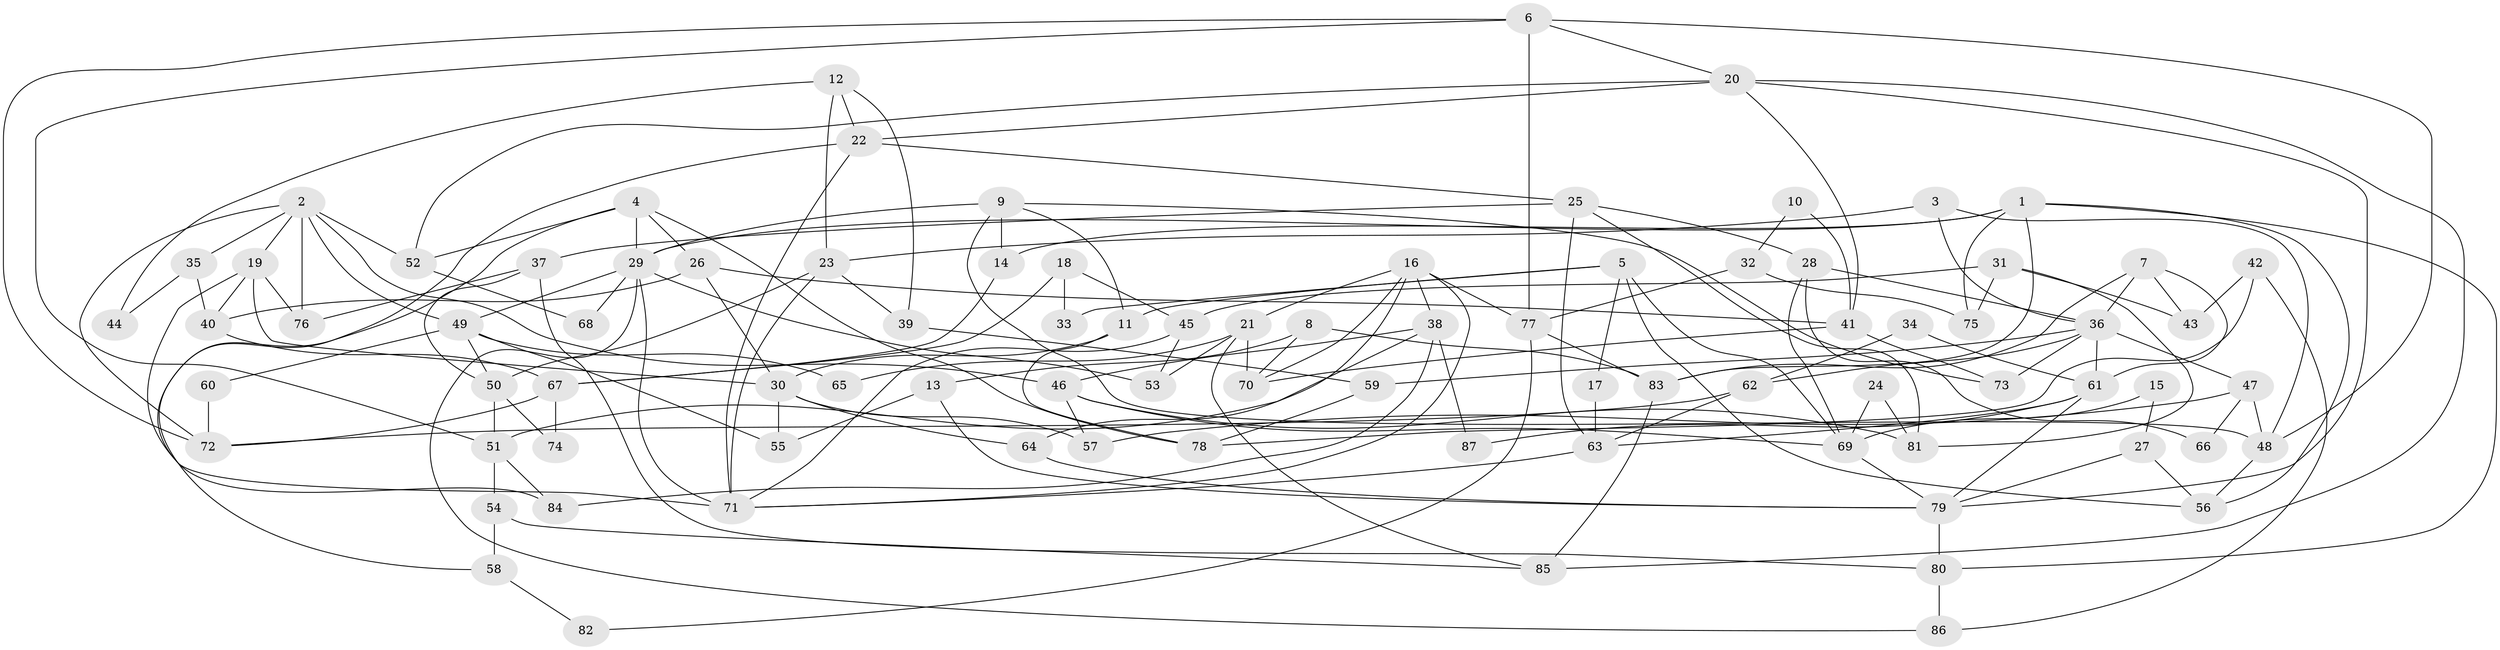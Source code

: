 // coarse degree distribution, {9: 0.05357142857142857, 11: 0.017857142857142856, 3: 0.23214285714285715, 6: 0.08928571428571429, 5: 0.16071428571428573, 8: 0.10714285714285714, 4: 0.16071428571428573, 2: 0.10714285714285714, 7: 0.07142857142857142}
// Generated by graph-tools (version 1.1) at 2025/41/03/06/25 10:41:54]
// undirected, 87 vertices, 174 edges
graph export_dot {
graph [start="1"]
  node [color=gray90,style=filled];
  1;
  2;
  3;
  4;
  5;
  6;
  7;
  8;
  9;
  10;
  11;
  12;
  13;
  14;
  15;
  16;
  17;
  18;
  19;
  20;
  21;
  22;
  23;
  24;
  25;
  26;
  27;
  28;
  29;
  30;
  31;
  32;
  33;
  34;
  35;
  36;
  37;
  38;
  39;
  40;
  41;
  42;
  43;
  44;
  45;
  46;
  47;
  48;
  49;
  50;
  51;
  52;
  53;
  54;
  55;
  56;
  57;
  58;
  59;
  60;
  61;
  62;
  63;
  64;
  65;
  66;
  67;
  68;
  69;
  70;
  71;
  72;
  73;
  74;
  75;
  76;
  77;
  78;
  79;
  80;
  81;
  82;
  83;
  84;
  85;
  86;
  87;
  1 -- 83;
  1 -- 29;
  1 -- 14;
  1 -- 56;
  1 -- 75;
  1 -- 80;
  2 -- 19;
  2 -- 49;
  2 -- 35;
  2 -- 46;
  2 -- 52;
  2 -- 72;
  2 -- 76;
  3 -- 48;
  3 -- 23;
  3 -- 36;
  4 -- 26;
  4 -- 78;
  4 -- 29;
  4 -- 52;
  4 -- 58;
  5 -- 11;
  5 -- 69;
  5 -- 17;
  5 -- 33;
  5 -- 56;
  6 -- 20;
  6 -- 48;
  6 -- 51;
  6 -- 72;
  6 -- 77;
  7 -- 61;
  7 -- 36;
  7 -- 43;
  7 -- 83;
  8 -- 83;
  8 -- 70;
  8 -- 13;
  9 -- 14;
  9 -- 48;
  9 -- 11;
  9 -- 29;
  9 -- 73;
  10 -- 41;
  10 -- 32;
  11 -- 30;
  11 -- 78;
  12 -- 22;
  12 -- 23;
  12 -- 39;
  12 -- 44;
  13 -- 55;
  13 -- 79;
  14 -- 67;
  15 -- 27;
  15 -- 69;
  16 -- 71;
  16 -- 77;
  16 -- 21;
  16 -- 38;
  16 -- 64;
  16 -- 70;
  17 -- 63;
  18 -- 67;
  18 -- 45;
  18 -- 33;
  19 -- 76;
  19 -- 71;
  19 -- 30;
  19 -- 40;
  20 -- 52;
  20 -- 79;
  20 -- 22;
  20 -- 41;
  20 -- 85;
  21 -- 70;
  21 -- 53;
  21 -- 65;
  21 -- 85;
  22 -- 25;
  22 -- 71;
  22 -- 84;
  23 -- 50;
  23 -- 71;
  23 -- 39;
  24 -- 69;
  24 -- 81;
  25 -- 81;
  25 -- 63;
  25 -- 28;
  25 -- 37;
  26 -- 30;
  26 -- 41;
  26 -- 40;
  27 -- 56;
  27 -- 79;
  28 -- 69;
  28 -- 36;
  28 -- 66;
  29 -- 49;
  29 -- 53;
  29 -- 68;
  29 -- 71;
  29 -- 86;
  30 -- 64;
  30 -- 55;
  30 -- 57;
  31 -- 45;
  31 -- 43;
  31 -- 75;
  31 -- 81;
  32 -- 75;
  32 -- 77;
  34 -- 61;
  34 -- 62;
  35 -- 40;
  35 -- 44;
  36 -- 47;
  36 -- 59;
  36 -- 61;
  36 -- 62;
  36 -- 73;
  37 -- 80;
  37 -- 50;
  37 -- 76;
  38 -- 84;
  38 -- 46;
  38 -- 51;
  38 -- 87;
  39 -- 59;
  40 -- 67;
  41 -- 73;
  41 -- 70;
  42 -- 86;
  42 -- 78;
  42 -- 43;
  45 -- 71;
  45 -- 53;
  46 -- 57;
  46 -- 69;
  46 -- 81;
  47 -- 57;
  47 -- 48;
  47 -- 66;
  48 -- 56;
  49 -- 50;
  49 -- 55;
  49 -- 60;
  49 -- 65;
  50 -- 51;
  50 -- 74;
  51 -- 54;
  51 -- 84;
  52 -- 68;
  54 -- 85;
  54 -- 58;
  58 -- 82;
  59 -- 78;
  60 -- 72;
  61 -- 63;
  61 -- 79;
  61 -- 87;
  62 -- 72;
  62 -- 63;
  63 -- 71;
  64 -- 79;
  67 -- 72;
  67 -- 74;
  69 -- 79;
  77 -- 83;
  77 -- 82;
  79 -- 80;
  80 -- 86;
  83 -- 85;
}
